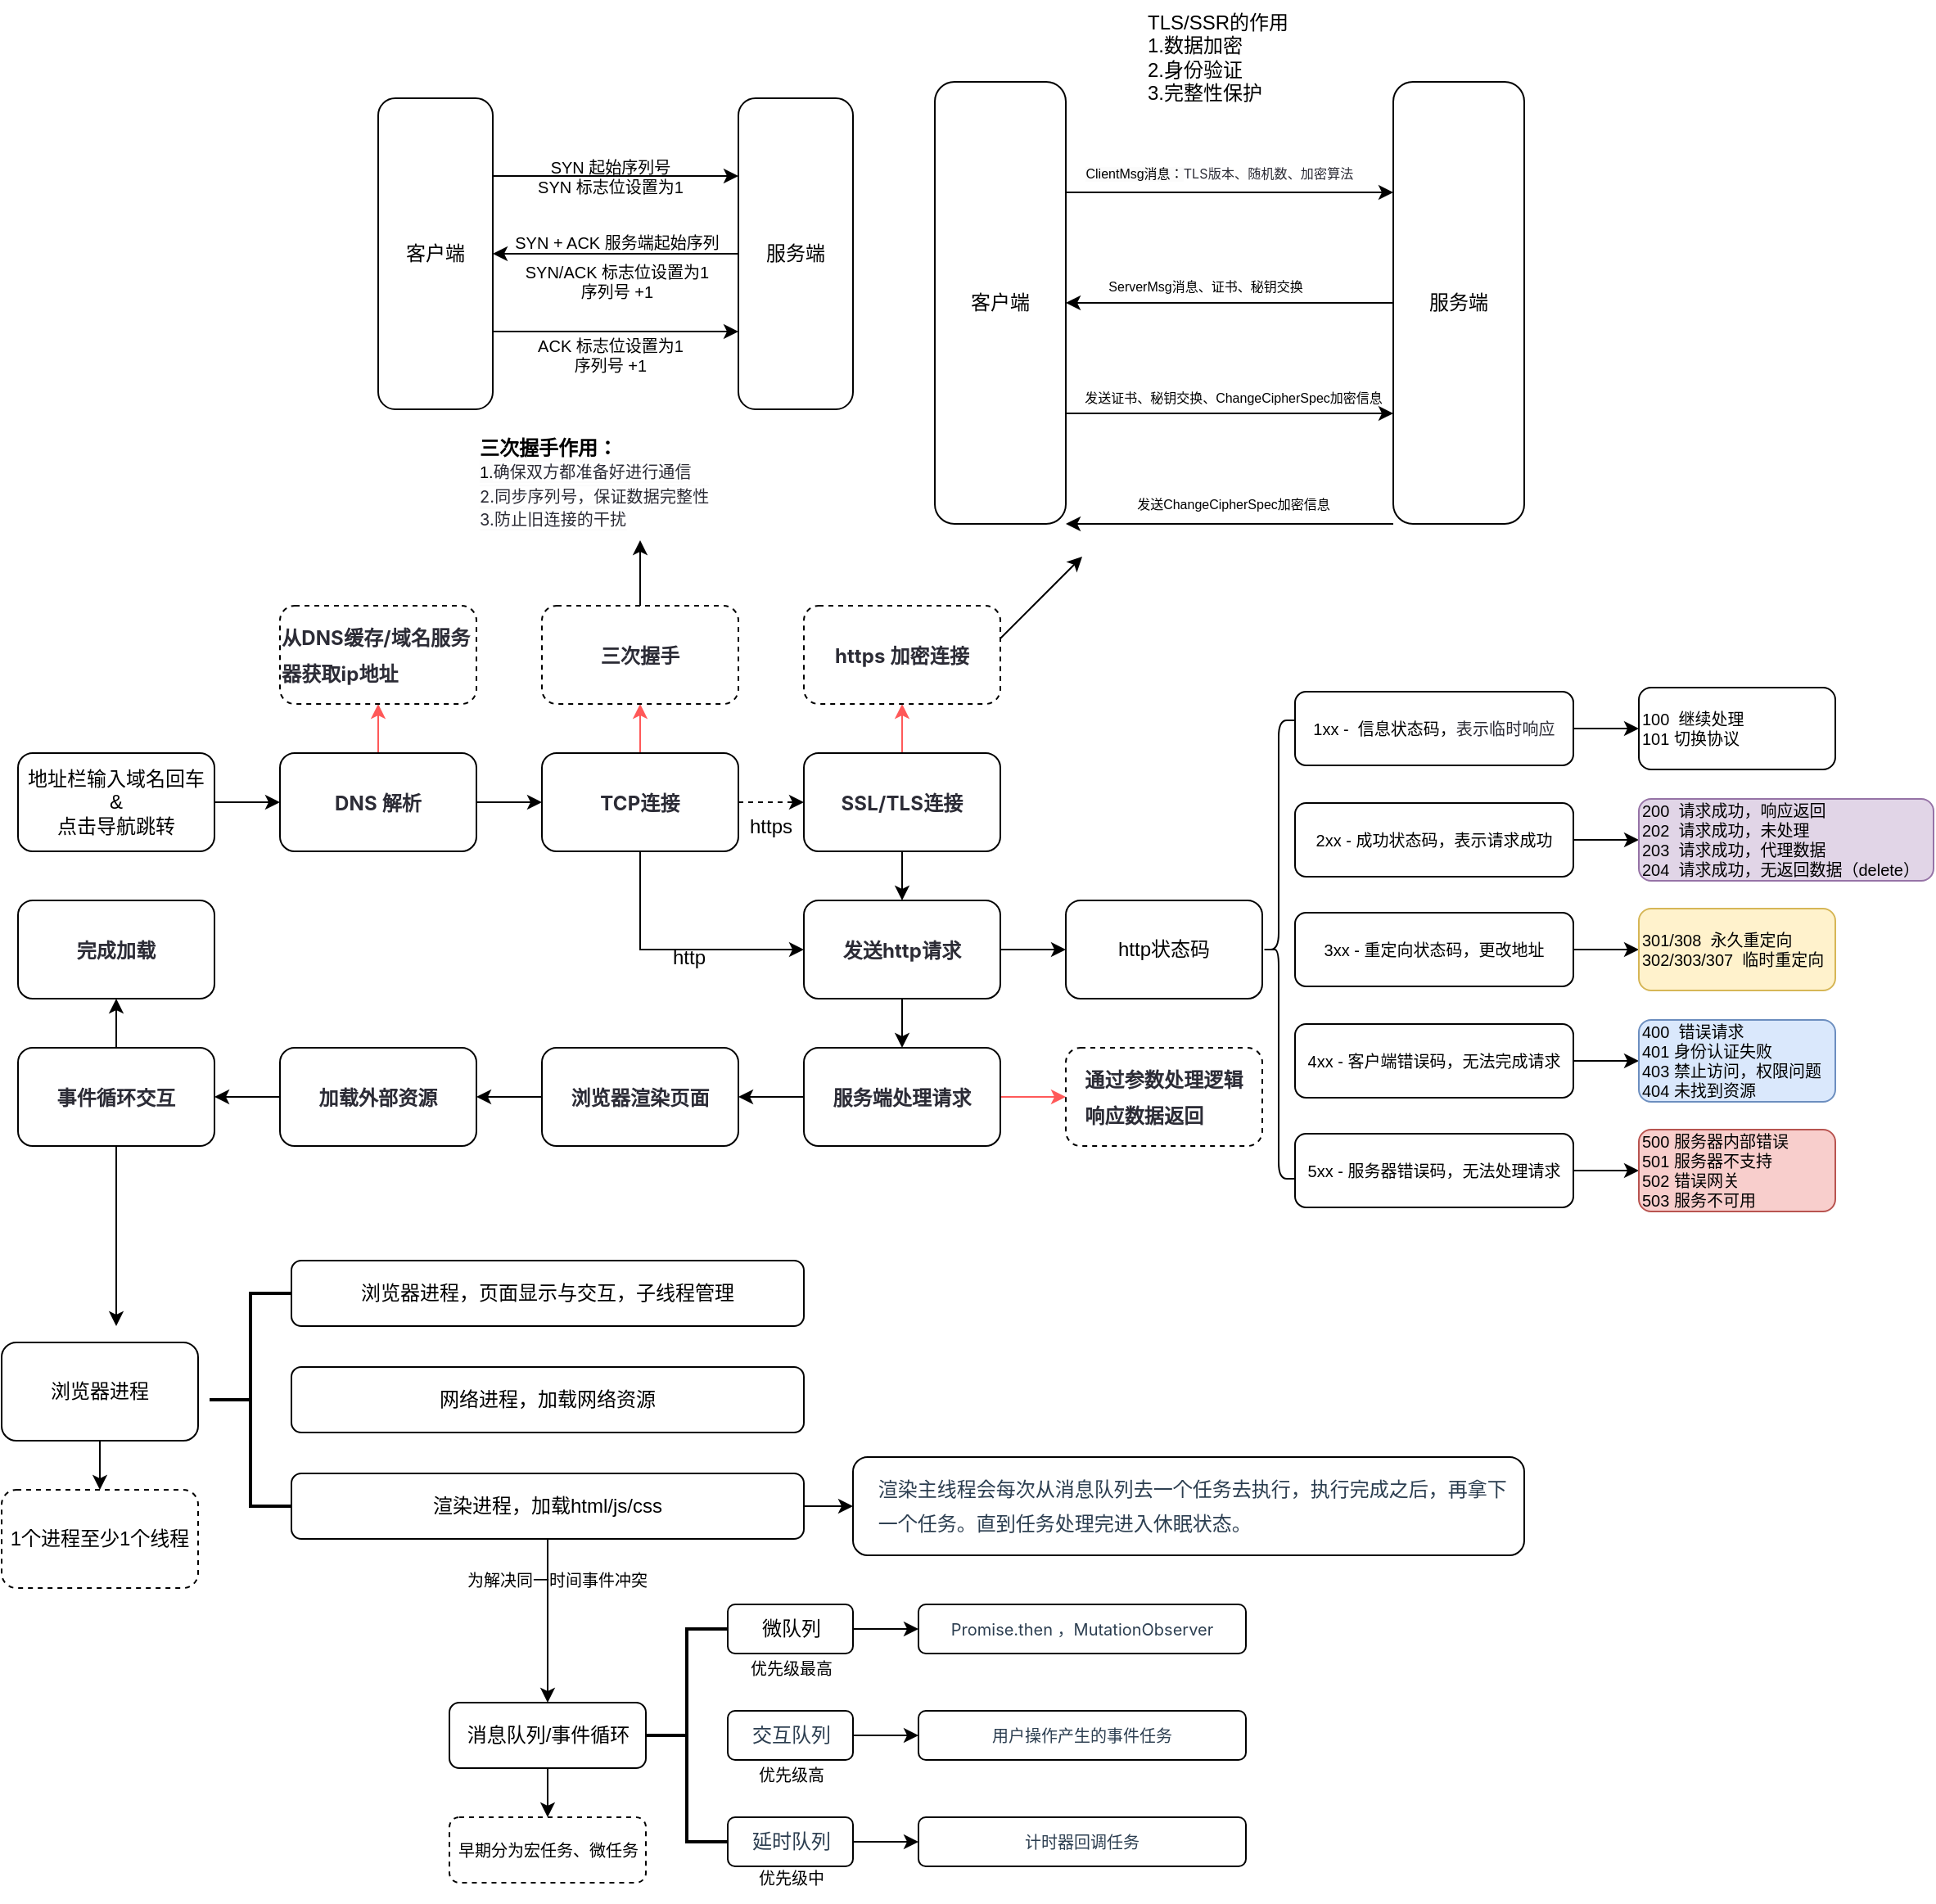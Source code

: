 <mxfile version="25.0.3">
  <diagram name="第 1 页" id="Q9QuUrHjSZv0sQ6V6B3A">
    <mxGraphModel dx="1687" dy="2087" grid="1" gridSize="10" guides="1" tooltips="1" connect="1" arrows="1" fold="1" page="1" pageScale="1" pageWidth="827" pageHeight="1169" math="0" shadow="0">
      <root>
        <mxCell id="0" />
        <mxCell id="1" parent="0" />
        <mxCell id="FOZXGGqBNjXn9Vt_34OC-48" value="" style="group" parent="1" vertex="1" connectable="0">
          <mxGeometry x="300" y="-210" width="290" height="270" as="geometry" />
        </mxCell>
        <mxCell id="FOZXGGqBNjXn9Vt_34OC-37" style="edgeStyle=orthogonalEdgeStyle;rounded=0;orthogonalLoop=1;jettySize=auto;html=1;exitX=1;exitY=0.25;exitDx=0;exitDy=0;entryX=0;entryY=0.25;entryDx=0;entryDy=0;" parent="FOZXGGqBNjXn9Vt_34OC-48" source="FOZXGGqBNjXn9Vt_34OC-34" target="FOZXGGqBNjXn9Vt_34OC-36" edge="1">
          <mxGeometry relative="1" as="geometry" />
        </mxCell>
        <mxCell id="FOZXGGqBNjXn9Vt_34OC-39" style="edgeStyle=orthogonalEdgeStyle;rounded=0;orthogonalLoop=1;jettySize=auto;html=1;exitX=1;exitY=0.75;exitDx=0;exitDy=0;entryX=0;entryY=0.75;entryDx=0;entryDy=0;" parent="FOZXGGqBNjXn9Vt_34OC-48" source="FOZXGGqBNjXn9Vt_34OC-34" target="FOZXGGqBNjXn9Vt_34OC-36" edge="1">
          <mxGeometry relative="1" as="geometry" />
        </mxCell>
        <mxCell id="FOZXGGqBNjXn9Vt_34OC-34" value="客户端" style="rounded=1;whiteSpace=wrap;html=1;" parent="FOZXGGqBNjXn9Vt_34OC-48" vertex="1">
          <mxGeometry width="70" height="190" as="geometry" />
        </mxCell>
        <mxCell id="FOZXGGqBNjXn9Vt_34OC-38" style="edgeStyle=orthogonalEdgeStyle;rounded=0;orthogonalLoop=1;jettySize=auto;html=1;exitX=0;exitY=0.5;exitDx=0;exitDy=0;entryX=1;entryY=0.5;entryDx=0;entryDy=0;" parent="FOZXGGqBNjXn9Vt_34OC-48" source="FOZXGGqBNjXn9Vt_34OC-36" target="FOZXGGqBNjXn9Vt_34OC-34" edge="1">
          <mxGeometry relative="1" as="geometry" />
        </mxCell>
        <mxCell id="FOZXGGqBNjXn9Vt_34OC-36" value="服务端" style="rounded=1;whiteSpace=wrap;html=1;" parent="FOZXGGqBNjXn9Vt_34OC-48" vertex="1">
          <mxGeometry x="220" width="70" height="190" as="geometry" />
        </mxCell>
        <mxCell id="FOZXGGqBNjXn9Vt_34OC-40" value="SYN 起始序列号" style="text;html=1;align=center;verticalAlign=middle;whiteSpace=wrap;rounded=0;fontSize=10;" parent="FOZXGGqBNjXn9Vt_34OC-48" vertex="1">
          <mxGeometry x="97" y="27" width="90" height="30" as="geometry" />
        </mxCell>
        <mxCell id="FOZXGGqBNjXn9Vt_34OC-41" value="&lt;font style=&quot;font-size: 10px;&quot;&gt;SYN + ACK 服务端起始序列&lt;/font&gt;" style="text;html=1;align=center;verticalAlign=middle;whiteSpace=wrap;rounded=0;" parent="FOZXGGqBNjXn9Vt_34OC-48" vertex="1">
          <mxGeometry x="81" y="73" width="130" height="30" as="geometry" />
        </mxCell>
        <mxCell id="FOZXGGqBNjXn9Vt_34OC-42" value="SYN 标志位设置为1" style="text;html=1;align=center;verticalAlign=middle;whiteSpace=wrap;rounded=0;fontSize=10;" parent="FOZXGGqBNjXn9Vt_34OC-48" vertex="1">
          <mxGeometry x="92" y="39" width="100" height="30" as="geometry" />
        </mxCell>
        <mxCell id="FOZXGGqBNjXn9Vt_34OC-44" value="SYN/ACK 标志位设置为1&lt;div&gt;序列号 +1&lt;/div&gt;" style="text;html=1;align=center;verticalAlign=middle;whiteSpace=wrap;rounded=0;fontSize=10;" parent="FOZXGGqBNjXn9Vt_34OC-48" vertex="1">
          <mxGeometry x="87" y="97" width="118" height="30" as="geometry" />
        </mxCell>
        <mxCell id="FOZXGGqBNjXn9Vt_34OC-45" value="ACK 标志位设置为1&lt;div&gt;序列号 +1&lt;/div&gt;" style="text;html=1;align=center;verticalAlign=middle;whiteSpace=wrap;rounded=0;fontSize=10;" parent="FOZXGGqBNjXn9Vt_34OC-48" vertex="1">
          <mxGeometry x="83" y="142" width="118" height="30" as="geometry" />
        </mxCell>
        <mxCell id="FOZXGGqBNjXn9Vt_34OC-47" value="&lt;div&gt;&lt;b&gt;三次握手作用：&lt;/b&gt;&lt;/div&gt;&lt;span style=&quot;forced-color-adjust: none; color: rgb(0, 0, 0); font-family: Helvetica; font-style: normal; font-variant-ligatures: normal; font-variant-caps: normal; letter-spacing: normal; orphans: 2; text-align: left; text-indent: 0px; text-transform: none; widows: 2; word-spacing: 0px; -webkit-text-stroke-width: 0px; white-space: normal; background-color: rgb(251, 251, 251); text-decoration-thickness: initial; text-decoration-style: initial; text-decoration-color: initial;&quot;&gt;&lt;font style=&quot;font-size: 10px;&quot;&gt;1.&lt;span data-spm-anchor-id=&quot;5176.281.0.i54.49e35d27ruuq2W&quot; style=&quot;forced-color-adjust: none; box-sizing: border-box; color: rgb(44, 44, 54); font-family: -apple-system, BlinkMacSystemFont, &amp;quot;Segoe UI&amp;quot;, &amp;quot;Noto Sans&amp;quot;, Helvetica, Arial, sans-serif, &amp;quot;Apple Color Emoji&amp;quot;, &amp;quot;Segoe UI Emoji&amp;quot;; letter-spacing: 0.08px; background-color: rgb(255, 255, 255);&quot;&gt;确保双方都准备好进行通信&lt;br style=&quot;forced-color-adjust: none;&quot;&gt;2.&lt;/span&gt;&lt;span data-spm-anchor-id=&quot;5176.281.0.i56.49e35d27ruuq2W&quot; style=&quot;forced-color-adjust: none; box-sizing: border-box; color: rgb(44, 44, 54); font-family: -apple-system, BlinkMacSystemFont, &amp;quot;Segoe UI&amp;quot;, &amp;quot;Noto Sans&amp;quot;, Helvetica, Arial, sans-serif, &amp;quot;Apple Color Emoji&amp;quot;, &amp;quot;Segoe UI Emoji&amp;quot;; letter-spacing: 0.08px; background-color: rgb(255, 255, 255);&quot;&gt;同步序列号，保证数据完整性&lt;br style=&quot;forced-color-adjust: none;&quot;&gt;3.&lt;/span&gt;&lt;span data-spm-anchor-id=&quot;5176.281.0.i58.49e35d27ruuq2W&quot; style=&quot;forced-color-adjust: none; box-sizing: border-box; color: rgb(44, 44, 54); font-family: -apple-system, BlinkMacSystemFont, &amp;quot;Segoe UI&amp;quot;, &amp;quot;Noto Sans&amp;quot;, Helvetica, Arial, sans-serif, &amp;quot;Apple Color Emoji&amp;quot;, &amp;quot;Segoe UI Emoji&amp;quot;; letter-spacing: 0.08px; background-color: rgb(255, 255, 255);&quot;&gt;防止旧连接的干扰&lt;/span&gt;&lt;/font&gt;&lt;/span&gt;" style="text;whiteSpace=wrap;html=1;" parent="FOZXGGqBNjXn9Vt_34OC-48" vertex="1">
          <mxGeometry x="60" y="200" width="200" height="70" as="geometry" />
        </mxCell>
        <mxCell id="FOZXGGqBNjXn9Vt_34OC-49" value="" style="group;dashed=1;" parent="1" vertex="1" connectable="0">
          <mxGeometry x="80" y="100" width="760" height="330" as="geometry" />
        </mxCell>
        <mxCell id="FOZXGGqBNjXn9Vt_34OC-4" value="" style="edgeStyle=orthogonalEdgeStyle;rounded=0;orthogonalLoop=1;jettySize=auto;html=1;" parent="FOZXGGqBNjXn9Vt_34OC-49" source="FOZXGGqBNjXn9Vt_34OC-2" target="FOZXGGqBNjXn9Vt_34OC-3" edge="1">
          <mxGeometry relative="1" as="geometry" />
        </mxCell>
        <mxCell id="FOZXGGqBNjXn9Vt_34OC-2" value="地址栏输入域名回车&lt;div&gt;&amp;amp;&lt;br&gt;点击导航跳转&lt;/div&gt;" style="rounded=1;whiteSpace=wrap;html=1;" parent="FOZXGGqBNjXn9Vt_34OC-49" vertex="1">
          <mxGeometry y="90" width="120" height="60" as="geometry" />
        </mxCell>
        <mxCell id="FOZXGGqBNjXn9Vt_34OC-6" value="" style="edgeStyle=orthogonalEdgeStyle;rounded=0;orthogonalLoop=1;jettySize=auto;html=1;strokeColor=#FF5959;" parent="FOZXGGqBNjXn9Vt_34OC-49" source="FOZXGGqBNjXn9Vt_34OC-3" target="FOZXGGqBNjXn9Vt_34OC-5" edge="1">
          <mxGeometry relative="1" as="geometry" />
        </mxCell>
        <mxCell id="FOZXGGqBNjXn9Vt_34OC-8" value="" style="edgeStyle=orthogonalEdgeStyle;rounded=0;orthogonalLoop=1;jettySize=auto;html=1;" parent="FOZXGGqBNjXn9Vt_34OC-49" source="FOZXGGqBNjXn9Vt_34OC-3" target="FOZXGGqBNjXn9Vt_34OC-7" edge="1">
          <mxGeometry relative="1" as="geometry" />
        </mxCell>
        <mxCell id="FOZXGGqBNjXn9Vt_34OC-3" value="&lt;h3 style=&quot;box-sizing: border-box; line-height: 1.778; margin: 0.571em 0px; font-size: 1em; color: rgb(44, 44, 54); font-family: -apple-system, BlinkMacSystemFont, &amp;quot;Segoe UI&amp;quot;, &amp;quot;Noto Sans&amp;quot;, Helvetica, Arial, sans-serif, &amp;quot;Apple Color Emoji&amp;quot;, &amp;quot;Segoe UI Emoji&amp;quot;; letter-spacing: 0.08px; text-align: start; background-color: rgb(255, 255, 255);&quot; data-spm-anchor-id=&quot;5176.281.0.i37.49e35d27ruuq2W&quot;&gt;DNS 解析&lt;/h3&gt;" style="rounded=1;whiteSpace=wrap;html=1;" parent="FOZXGGqBNjXn9Vt_34OC-49" vertex="1">
          <mxGeometry x="160" y="90" width="120" height="60" as="geometry" />
        </mxCell>
        <mxCell id="FOZXGGqBNjXn9Vt_34OC-5" value="&lt;h3 style=&quot;box-sizing: border-box; line-height: 1.778; margin: 0.571em 0px; font-size: 1em; color: rgb(44, 44, 54); font-family: -apple-system, BlinkMacSystemFont, &amp;quot;Segoe UI&amp;quot;, &amp;quot;Noto Sans&amp;quot;, Helvetica, Arial, sans-serif, &amp;quot;Apple Color Emoji&amp;quot;, &amp;quot;Segoe UI Emoji&amp;quot;; letter-spacing: 0.08px; text-align: start; background-color: rgb(255, 255, 255);&quot; data-spm-anchor-id=&quot;5176.281.0.i37.49e35d27ruuq2W&quot;&gt;从DNS缓存/域名服务器获取ip地址&lt;/h3&gt;" style="rounded=1;whiteSpace=wrap;html=1;dashed=1;" parent="FOZXGGqBNjXn9Vt_34OC-49" vertex="1">
          <mxGeometry x="160" width="120" height="60" as="geometry" />
        </mxCell>
        <mxCell id="FOZXGGqBNjXn9Vt_34OC-10" value="" style="edgeStyle=orthogonalEdgeStyle;rounded=0;orthogonalLoop=1;jettySize=auto;html=1;strokeColor=#FF5959;" parent="FOZXGGqBNjXn9Vt_34OC-49" source="FOZXGGqBNjXn9Vt_34OC-7" target="FOZXGGqBNjXn9Vt_34OC-9" edge="1">
          <mxGeometry relative="1" as="geometry" />
        </mxCell>
        <mxCell id="FOZXGGqBNjXn9Vt_34OC-13" value="" style="edgeStyle=orthogonalEdgeStyle;rounded=0;orthogonalLoop=1;jettySize=auto;html=1;dashed=1;" parent="FOZXGGqBNjXn9Vt_34OC-49" source="FOZXGGqBNjXn9Vt_34OC-7" target="FOZXGGqBNjXn9Vt_34OC-11" edge="1">
          <mxGeometry relative="1" as="geometry" />
        </mxCell>
        <mxCell id="FOZXGGqBNjXn9Vt_34OC-19" style="edgeStyle=orthogonalEdgeStyle;rounded=0;orthogonalLoop=1;jettySize=auto;html=1;entryX=0;entryY=0.5;entryDx=0;entryDy=0;" parent="FOZXGGqBNjXn9Vt_34OC-49" source="FOZXGGqBNjXn9Vt_34OC-7" target="FOZXGGqBNjXn9Vt_34OC-17" edge="1">
          <mxGeometry relative="1" as="geometry">
            <Array as="points">
              <mxPoint x="380" y="210" />
            </Array>
          </mxGeometry>
        </mxCell>
        <mxCell id="FOZXGGqBNjXn9Vt_34OC-7" value="&lt;h3 style=&quot;box-sizing: border-box; line-height: 1.778; margin: 0.571em 0px; font-size: 1em; color: rgb(44, 44, 54); font-family: -apple-system, BlinkMacSystemFont, &amp;quot;Segoe UI&amp;quot;, &amp;quot;Noto Sans&amp;quot;, Helvetica, Arial, sans-serif, &amp;quot;Apple Color Emoji&amp;quot;, &amp;quot;Segoe UI Emoji&amp;quot;; letter-spacing: 0.08px; text-align: start; background-color: rgb(255, 255, 255);&quot; data-spm-anchor-id=&quot;5176.281.0.i37.49e35d27ruuq2W&quot;&gt;TCP连接&lt;/h3&gt;" style="rounded=1;whiteSpace=wrap;html=1;" parent="FOZXGGqBNjXn9Vt_34OC-49" vertex="1">
          <mxGeometry x="320" y="90" width="120" height="60" as="geometry" />
        </mxCell>
        <mxCell id="FOZXGGqBNjXn9Vt_34OC-9" value="&lt;h3 style=&quot;box-sizing: border-box; line-height: 1.778; margin: 0.571em 0px; font-size: 1em; color: rgb(44, 44, 54); font-family: -apple-system, BlinkMacSystemFont, &amp;quot;Segoe UI&amp;quot;, &amp;quot;Noto Sans&amp;quot;, Helvetica, Arial, sans-serif, &amp;quot;Apple Color Emoji&amp;quot;, &amp;quot;Segoe UI Emoji&amp;quot;; letter-spacing: 0.08px; text-align: start; background-color: rgb(255, 255, 255);&quot; data-spm-anchor-id=&quot;5176.281.0.i37.49e35d27ruuq2W&quot;&gt;三次握手&lt;/h3&gt;" style="rounded=1;whiteSpace=wrap;html=1;dashed=1;" parent="FOZXGGqBNjXn9Vt_34OC-49" vertex="1">
          <mxGeometry x="320" width="120" height="60" as="geometry" />
        </mxCell>
        <mxCell id="FOZXGGqBNjXn9Vt_34OC-15" value="" style="edgeStyle=orthogonalEdgeStyle;rounded=0;orthogonalLoop=1;jettySize=auto;html=1;strokeColor=#FF5959;" parent="FOZXGGqBNjXn9Vt_34OC-49" source="FOZXGGqBNjXn9Vt_34OC-11" target="FOZXGGqBNjXn9Vt_34OC-14" edge="1">
          <mxGeometry relative="1" as="geometry" />
        </mxCell>
        <mxCell id="FOZXGGqBNjXn9Vt_34OC-18" value="" style="edgeStyle=orthogonalEdgeStyle;rounded=0;orthogonalLoop=1;jettySize=auto;html=1;" parent="FOZXGGqBNjXn9Vt_34OC-49" source="FOZXGGqBNjXn9Vt_34OC-11" target="FOZXGGqBNjXn9Vt_34OC-17" edge="1">
          <mxGeometry relative="1" as="geometry" />
        </mxCell>
        <mxCell id="FOZXGGqBNjXn9Vt_34OC-11" value="&lt;h3 style=&quot;box-sizing: border-box; line-height: 1.778; margin: 0.571em 0px; font-size: 1em; color: rgb(44, 44, 54); font-family: -apple-system, BlinkMacSystemFont, &amp;quot;Segoe UI&amp;quot;, &amp;quot;Noto Sans&amp;quot;, Helvetica, Arial, sans-serif, &amp;quot;Apple Color Emoji&amp;quot;, &amp;quot;Segoe UI Emoji&amp;quot;; letter-spacing: 0.08px; text-align: start; background-color: rgb(255, 255, 255);&quot; data-spm-anchor-id=&quot;5176.281.0.i37.49e35d27ruuq2W&quot;&gt;SSL/TLS连接&lt;/h3&gt;" style="rounded=1;whiteSpace=wrap;html=1;" parent="FOZXGGqBNjXn9Vt_34OC-49" vertex="1">
          <mxGeometry x="480" y="90" width="120" height="60" as="geometry" />
        </mxCell>
        <mxCell id="FOZXGGqBNjXn9Vt_34OC-14" value="&lt;h3 style=&quot;box-sizing: border-box; line-height: 1.778; margin: 0.571em 0px; font-size: 1em; color: rgb(44, 44, 54); font-family: -apple-system, BlinkMacSystemFont, &amp;quot;Segoe UI&amp;quot;, &amp;quot;Noto Sans&amp;quot;, Helvetica, Arial, sans-serif, &amp;quot;Apple Color Emoji&amp;quot;, &amp;quot;Segoe UI Emoji&amp;quot;; letter-spacing: 0.08px; text-align: start; background-color: rgb(255, 255, 255);&quot; data-spm-anchor-id=&quot;5176.281.0.i37.49e35d27ruuq2W&quot;&gt;https 加密连接&lt;/h3&gt;" style="rounded=1;whiteSpace=wrap;html=1;dashed=1;" parent="FOZXGGqBNjXn9Vt_34OC-49" vertex="1">
          <mxGeometry x="480" width="120" height="60" as="geometry" />
        </mxCell>
        <mxCell id="FOZXGGqBNjXn9Vt_34OC-16" value="https" style="text;html=1;align=center;verticalAlign=middle;whiteSpace=wrap;rounded=0;" parent="FOZXGGqBNjXn9Vt_34OC-49" vertex="1">
          <mxGeometry x="430" y="120" width="60" height="30" as="geometry" />
        </mxCell>
        <mxCell id="FOZXGGqBNjXn9Vt_34OC-22" value="" style="edgeStyle=orthogonalEdgeStyle;rounded=0;orthogonalLoop=1;jettySize=auto;html=1;" parent="FOZXGGqBNjXn9Vt_34OC-49" source="FOZXGGqBNjXn9Vt_34OC-17" target="FOZXGGqBNjXn9Vt_34OC-21" edge="1">
          <mxGeometry relative="1" as="geometry" />
        </mxCell>
        <mxCell id="FOZXGGqBNjXn9Vt_34OC-17" value="&lt;h3 style=&quot;box-sizing: border-box; line-height: 1.778; margin: 0.571em 0px; font-size: 1em; color: rgb(44, 44, 54); font-family: -apple-system, BlinkMacSystemFont, &amp;quot;Segoe UI&amp;quot;, &amp;quot;Noto Sans&amp;quot;, Helvetica, Arial, sans-serif, &amp;quot;Apple Color Emoji&amp;quot;, &amp;quot;Segoe UI Emoji&amp;quot;; letter-spacing: 0.08px; text-align: start; background-color: rgb(255, 255, 255);&quot; data-spm-anchor-id=&quot;5176.281.0.i37.49e35d27ruuq2W&quot;&gt;发送http请求&lt;/h3&gt;" style="rounded=1;whiteSpace=wrap;html=1;" parent="FOZXGGqBNjXn9Vt_34OC-49" vertex="1">
          <mxGeometry x="480" y="180" width="120" height="60" as="geometry" />
        </mxCell>
        <mxCell id="FOZXGGqBNjXn9Vt_34OC-20" value="http" style="text;html=1;align=center;verticalAlign=middle;whiteSpace=wrap;rounded=0;" parent="FOZXGGqBNjXn9Vt_34OC-49" vertex="1">
          <mxGeometry x="380" y="200" width="60" height="30" as="geometry" />
        </mxCell>
        <mxCell id="FOZXGGqBNjXn9Vt_34OC-24" value="" style="edgeStyle=orthogonalEdgeStyle;rounded=0;orthogonalLoop=1;jettySize=auto;html=1;strokeColor=#FF5959;" parent="FOZXGGqBNjXn9Vt_34OC-49" source="FOZXGGqBNjXn9Vt_34OC-21" target="FOZXGGqBNjXn9Vt_34OC-23" edge="1">
          <mxGeometry relative="1" as="geometry" />
        </mxCell>
        <mxCell id="FOZXGGqBNjXn9Vt_34OC-26" value="" style="edgeStyle=orthogonalEdgeStyle;rounded=0;orthogonalLoop=1;jettySize=auto;html=1;" parent="FOZXGGqBNjXn9Vt_34OC-49" source="FOZXGGqBNjXn9Vt_34OC-21" target="FOZXGGqBNjXn9Vt_34OC-25" edge="1">
          <mxGeometry relative="1" as="geometry" />
        </mxCell>
        <mxCell id="FOZXGGqBNjXn9Vt_34OC-21" value="&lt;h3 style=&quot;box-sizing: border-box; line-height: 1.778; margin: 0.571em 0px; font-size: 1em; color: rgb(44, 44, 54); font-family: -apple-system, BlinkMacSystemFont, &amp;quot;Segoe UI&amp;quot;, &amp;quot;Noto Sans&amp;quot;, Helvetica, Arial, sans-serif, &amp;quot;Apple Color Emoji&amp;quot;, &amp;quot;Segoe UI Emoji&amp;quot;; letter-spacing: 0.08px; text-align: start; background-color: rgb(255, 255, 255);&quot; data-spm-anchor-id=&quot;5176.281.0.i37.49e35d27ruuq2W&quot;&gt;服务端处理请求&lt;/h3&gt;" style="rounded=1;whiteSpace=wrap;html=1;" parent="FOZXGGqBNjXn9Vt_34OC-49" vertex="1">
          <mxGeometry x="480" y="270" width="120" height="60" as="geometry" />
        </mxCell>
        <mxCell id="FOZXGGqBNjXn9Vt_34OC-23" value="&lt;h3 style=&quot;box-sizing: border-box; line-height: 1.778; margin: 0.571em 0px; font-size: 1em; color: rgb(44, 44, 54); font-family: -apple-system, BlinkMacSystemFont, &amp;quot;Segoe UI&amp;quot;, &amp;quot;Noto Sans&amp;quot;, Helvetica, Arial, sans-serif, &amp;quot;Apple Color Emoji&amp;quot;, &amp;quot;Segoe UI Emoji&amp;quot;; letter-spacing: 0.08px; text-align: start; background-color: rgb(255, 255, 255);&quot; data-spm-anchor-id=&quot;5176.281.0.i37.49e35d27ruuq2W&quot;&gt;通过参数处理逻辑&lt;br&gt;响应数据返回&lt;/h3&gt;" style="rounded=1;whiteSpace=wrap;html=1;dashed=1;" parent="FOZXGGqBNjXn9Vt_34OC-49" vertex="1">
          <mxGeometry x="640" y="270" width="120" height="60" as="geometry" />
        </mxCell>
        <mxCell id="FOZXGGqBNjXn9Vt_34OC-28" value="" style="edgeStyle=orthogonalEdgeStyle;rounded=0;orthogonalLoop=1;jettySize=auto;html=1;" parent="FOZXGGqBNjXn9Vt_34OC-49" source="FOZXGGqBNjXn9Vt_34OC-25" target="FOZXGGqBNjXn9Vt_34OC-27" edge="1">
          <mxGeometry relative="1" as="geometry" />
        </mxCell>
        <mxCell id="FOZXGGqBNjXn9Vt_34OC-25" value="&lt;h3 style=&quot;box-sizing: border-box; line-height: 1.778; margin: 0.571em 0px; font-size: 1em; color: rgb(44, 44, 54); font-family: -apple-system, BlinkMacSystemFont, &amp;quot;Segoe UI&amp;quot;, &amp;quot;Noto Sans&amp;quot;, Helvetica, Arial, sans-serif, &amp;quot;Apple Color Emoji&amp;quot;, &amp;quot;Segoe UI Emoji&amp;quot;; letter-spacing: 0.08px; text-align: start; background-color: rgb(255, 255, 255);&quot; data-spm-anchor-id=&quot;5176.281.0.i37.49e35d27ruuq2W&quot;&gt;浏览器渲染页面&lt;/h3&gt;" style="rounded=1;whiteSpace=wrap;html=1;" parent="FOZXGGqBNjXn9Vt_34OC-49" vertex="1">
          <mxGeometry x="320" y="270" width="120" height="60" as="geometry" />
        </mxCell>
        <mxCell id="FOZXGGqBNjXn9Vt_34OC-30" value="" style="edgeStyle=orthogonalEdgeStyle;rounded=0;orthogonalLoop=1;jettySize=auto;html=1;" parent="FOZXGGqBNjXn9Vt_34OC-49" source="FOZXGGqBNjXn9Vt_34OC-27" target="FOZXGGqBNjXn9Vt_34OC-29" edge="1">
          <mxGeometry relative="1" as="geometry" />
        </mxCell>
        <mxCell id="FOZXGGqBNjXn9Vt_34OC-27" value="&lt;h3 style=&quot;box-sizing: border-box; line-height: 1.778; margin: 0.571em 0px; font-size: 1em; color: rgb(44, 44, 54); font-family: -apple-system, BlinkMacSystemFont, &amp;quot;Segoe UI&amp;quot;, &amp;quot;Noto Sans&amp;quot;, Helvetica, Arial, sans-serif, &amp;quot;Apple Color Emoji&amp;quot;, &amp;quot;Segoe UI Emoji&amp;quot;; letter-spacing: 0.08px; text-align: start; background-color: rgb(255, 255, 255);&quot; data-spm-anchor-id=&quot;5176.281.0.i37.49e35d27ruuq2W&quot;&gt;加载外部资源&lt;/h3&gt;" style="rounded=1;whiteSpace=wrap;html=1;" parent="FOZXGGqBNjXn9Vt_34OC-49" vertex="1">
          <mxGeometry x="160" y="270" width="120" height="60" as="geometry" />
        </mxCell>
        <mxCell id="FOZXGGqBNjXn9Vt_34OC-32" value="" style="edgeStyle=orthogonalEdgeStyle;rounded=0;orthogonalLoop=1;jettySize=auto;html=1;" parent="FOZXGGqBNjXn9Vt_34OC-49" source="FOZXGGqBNjXn9Vt_34OC-29" target="FOZXGGqBNjXn9Vt_34OC-31" edge="1">
          <mxGeometry relative="1" as="geometry" />
        </mxCell>
        <mxCell id="FOZXGGqBNjXn9Vt_34OC-100" style="edgeStyle=orthogonalEdgeStyle;rounded=0;orthogonalLoop=1;jettySize=auto;html=1;" parent="FOZXGGqBNjXn9Vt_34OC-49" source="FOZXGGqBNjXn9Vt_34OC-29" edge="1">
          <mxGeometry relative="1" as="geometry">
            <mxPoint x="60" y="440" as="targetPoint" />
          </mxGeometry>
        </mxCell>
        <mxCell id="FOZXGGqBNjXn9Vt_34OC-29" value="&lt;h3 style=&quot;box-sizing: border-box; line-height: 1.778; margin: 0.571em 0px; font-size: 1em; color: rgb(44, 44, 54); font-family: -apple-system, BlinkMacSystemFont, &amp;quot;Segoe UI&amp;quot;, &amp;quot;Noto Sans&amp;quot;, Helvetica, Arial, sans-serif, &amp;quot;Apple Color Emoji&amp;quot;, &amp;quot;Segoe UI Emoji&amp;quot;; letter-spacing: 0.08px; text-align: start; background-color: rgb(255, 255, 255);&quot; data-spm-anchor-id=&quot;5176.281.0.i37.49e35d27ruuq2W&quot;&gt;事件循环交互&lt;/h3&gt;" style="rounded=1;whiteSpace=wrap;html=1;" parent="FOZXGGqBNjXn9Vt_34OC-49" vertex="1">
          <mxGeometry y="270" width="120" height="60" as="geometry" />
        </mxCell>
        <mxCell id="FOZXGGqBNjXn9Vt_34OC-31" value="&lt;h3 style=&quot;box-sizing: border-box; line-height: 1.778; margin: 0.571em 0px; font-size: 1em; color: rgb(44, 44, 54); font-family: -apple-system, BlinkMacSystemFont, &amp;quot;Segoe UI&amp;quot;, &amp;quot;Noto Sans&amp;quot;, Helvetica, Arial, sans-serif, &amp;quot;Apple Color Emoji&amp;quot;, &amp;quot;Segoe UI Emoji&amp;quot;; letter-spacing: 0.08px; text-align: start; background-color: rgb(255, 255, 255);&quot; data-spm-anchor-id=&quot;5176.281.0.i37.49e35d27ruuq2W&quot;&gt;完成加载&lt;/h3&gt;" style="rounded=1;whiteSpace=wrap;html=1;" parent="FOZXGGqBNjXn9Vt_34OC-49" vertex="1">
          <mxGeometry y="180" width="120" height="60" as="geometry" />
        </mxCell>
        <mxCell id="FOZXGGqBNjXn9Vt_34OC-51" style="edgeStyle=orthogonalEdgeStyle;rounded=0;orthogonalLoop=1;jettySize=auto;html=1;entryX=0.5;entryY=1;entryDx=0;entryDy=0;" parent="1" source="FOZXGGqBNjXn9Vt_34OC-9" target="FOZXGGqBNjXn9Vt_34OC-47" edge="1">
          <mxGeometry relative="1" as="geometry" />
        </mxCell>
        <mxCell id="FOZXGGqBNjXn9Vt_34OC-66" value="" style="group" parent="1" vertex="1" connectable="0">
          <mxGeometry x="640" y="-270" width="360" height="323" as="geometry" />
        </mxCell>
        <mxCell id="FOZXGGqBNjXn9Vt_34OC-55" style="edgeStyle=orthogonalEdgeStyle;rounded=0;orthogonalLoop=1;jettySize=auto;html=1;exitX=1;exitY=0.25;exitDx=0;exitDy=0;entryX=0;entryY=0.25;entryDx=0;entryDy=0;" parent="FOZXGGqBNjXn9Vt_34OC-66" source="FOZXGGqBNjXn9Vt_34OC-53" target="FOZXGGqBNjXn9Vt_34OC-54" edge="1">
          <mxGeometry relative="1" as="geometry" />
        </mxCell>
        <mxCell id="FOZXGGqBNjXn9Vt_34OC-61" style="edgeStyle=orthogonalEdgeStyle;rounded=0;orthogonalLoop=1;jettySize=auto;html=1;exitX=1;exitY=0.75;exitDx=0;exitDy=0;entryX=0;entryY=0.75;entryDx=0;entryDy=0;" parent="FOZXGGqBNjXn9Vt_34OC-66" source="FOZXGGqBNjXn9Vt_34OC-53" target="FOZXGGqBNjXn9Vt_34OC-54" edge="1">
          <mxGeometry relative="1" as="geometry" />
        </mxCell>
        <mxCell id="FOZXGGqBNjXn9Vt_34OC-53" value="客户端" style="rounded=1;whiteSpace=wrap;html=1;" parent="FOZXGGqBNjXn9Vt_34OC-66" vertex="1">
          <mxGeometry y="50" width="80" height="270" as="geometry" />
        </mxCell>
        <mxCell id="FOZXGGqBNjXn9Vt_34OC-59" style="edgeStyle=orthogonalEdgeStyle;rounded=0;orthogonalLoop=1;jettySize=auto;html=1;" parent="FOZXGGqBNjXn9Vt_34OC-66" source="FOZXGGqBNjXn9Vt_34OC-54" target="FOZXGGqBNjXn9Vt_34OC-53" edge="1">
          <mxGeometry relative="1" as="geometry" />
        </mxCell>
        <mxCell id="FOZXGGqBNjXn9Vt_34OC-63" style="edgeStyle=orthogonalEdgeStyle;rounded=0;orthogonalLoop=1;jettySize=auto;html=1;exitX=0;exitY=1;exitDx=0;exitDy=0;entryX=1;entryY=1;entryDx=0;entryDy=0;" parent="FOZXGGqBNjXn9Vt_34OC-66" source="FOZXGGqBNjXn9Vt_34OC-54" target="FOZXGGqBNjXn9Vt_34OC-53" edge="1">
          <mxGeometry relative="1" as="geometry">
            <Array as="points">
              <mxPoint x="180" y="320" />
              <mxPoint x="180" y="320" />
            </Array>
          </mxGeometry>
        </mxCell>
        <mxCell id="FOZXGGqBNjXn9Vt_34OC-54" value="服务端" style="rounded=1;whiteSpace=wrap;html=1;" parent="FOZXGGqBNjXn9Vt_34OC-66" vertex="1">
          <mxGeometry x="280" y="50" width="80" height="270" as="geometry" />
        </mxCell>
        <mxCell id="FOZXGGqBNjXn9Vt_34OC-58" value="&lt;br&gt;&lt;span style=&quot;color: rgb(0, 0, 0); font-family: Helvetica; font-size: 8px; font-style: normal; font-variant-ligatures: normal; font-variant-caps: normal; font-weight: 400; letter-spacing: normal; orphans: 2; text-align: center; text-indent: 0px; text-transform: none; widows: 2; word-spacing: 0px; -webkit-text-stroke-width: 0px; white-space: nowrap; background-color: rgb(251, 251, 251); text-decoration-thickness: initial; text-decoration-style: initial; text-decoration-color: initial; display: inline !important; float: none;&quot;&gt;ClientMsg消息：&lt;/span&gt;&lt;span style=&quot;forced-color-adjust: none; font-size: 8px; font-style: normal; font-variant-ligatures: normal; font-variant-caps: normal; font-weight: 400; orphans: 2; text-indent: 0px; text-transform: none; widows: 2; word-spacing: 0px; -webkit-text-stroke-width: 0px; white-space: normal; text-decoration-thickness: initial; text-decoration-style: initial; text-decoration-color: initial; color: rgb(44, 44, 54); font-family: -apple-system, BlinkMacSystemFont, &amp;quot;Segoe UI&amp;quot;, &amp;quot;Noto Sans&amp;quot;, Helvetica, Arial, sans-serif, &amp;quot;Apple Color Emoji&amp;quot;, &amp;quot;Segoe UI Emoji&amp;quot;; letter-spacing: 0.08px; text-align: left; background-color: rgb(255, 255, 255);&quot;&gt;TLS版本、随机数、加密算法&lt;/span&gt;&lt;div&gt;&lt;br/&gt;&lt;/div&gt;" style="text;html=1;align=center;verticalAlign=middle;whiteSpace=wrap;rounded=0;" parent="FOZXGGqBNjXn9Vt_34OC-66" vertex="1">
          <mxGeometry x="30" y="90" width="288" height="30" as="geometry" />
        </mxCell>
        <mxCell id="FOZXGGqBNjXn9Vt_34OC-60" value="ServerMsg消息、证书、秘钥交换" style="text;html=1;align=center;verticalAlign=middle;whiteSpace=wrap;rounded=0;fontSize=8;" parent="FOZXGGqBNjXn9Vt_34OC-66" vertex="1">
          <mxGeometry x="13" y="160" width="305" height="30" as="geometry" />
        </mxCell>
        <mxCell id="FOZXGGqBNjXn9Vt_34OC-62" value="发送证书、秘钥交换、ChangeCipherSpec加密信息" style="text;html=1;align=center;verticalAlign=middle;whiteSpace=wrap;rounded=0;fontSize=8;" parent="FOZXGGqBNjXn9Vt_34OC-66" vertex="1">
          <mxGeometry x="30" y="228" width="305" height="30" as="geometry" />
        </mxCell>
        <mxCell id="FOZXGGqBNjXn9Vt_34OC-64" value="发送ChangeCipherSpec加密信息" style="text;html=1;align=center;verticalAlign=middle;whiteSpace=wrap;rounded=0;fontSize=8;" parent="FOZXGGqBNjXn9Vt_34OC-66" vertex="1">
          <mxGeometry x="30" y="293" width="305" height="30" as="geometry" />
        </mxCell>
        <mxCell id="FOZXGGqBNjXn9Vt_34OC-65" value="TLS/SSR的作用&lt;div&gt;1.数据加密&lt;br&gt;2.身份验证&lt;br&gt;3.完整性保护&lt;/div&gt;" style="text;html=1;align=left;verticalAlign=middle;resizable=0;points=[];autosize=1;strokeColor=none;fillColor=none;" parent="FOZXGGqBNjXn9Vt_34OC-66" vertex="1">
          <mxGeometry x="127.5" width="110" height="70" as="geometry" />
        </mxCell>
        <mxCell id="FOZXGGqBNjXn9Vt_34OC-99" value="" style="group" parent="1" vertex="1" connectable="0">
          <mxGeometry x="70" y="500" width="930" height="392" as="geometry" />
        </mxCell>
        <mxCell id="FOZXGGqBNjXn9Vt_34OC-76" value="" style="edgeStyle=orthogonalEdgeStyle;rounded=0;orthogonalLoop=1;jettySize=auto;html=1;" parent="FOZXGGqBNjXn9Vt_34OC-99" source="FOZXGGqBNjXn9Vt_34OC-68" target="FOZXGGqBNjXn9Vt_34OC-75" edge="1">
          <mxGeometry relative="1" as="geometry" />
        </mxCell>
        <mxCell id="FOZXGGqBNjXn9Vt_34OC-68" value="浏览器进程" style="rounded=1;whiteSpace=wrap;html=1;" parent="FOZXGGqBNjXn9Vt_34OC-99" vertex="1">
          <mxGeometry y="50" width="120" height="60" as="geometry" />
        </mxCell>
        <mxCell id="FOZXGGqBNjXn9Vt_34OC-79" value="" style="edgeStyle=orthogonalEdgeStyle;rounded=0;orthogonalLoop=1;jettySize=auto;html=1;" parent="FOZXGGqBNjXn9Vt_34OC-99" source="FOZXGGqBNjXn9Vt_34OC-71" target="FOZXGGqBNjXn9Vt_34OC-78" edge="1">
          <mxGeometry relative="1" as="geometry" />
        </mxCell>
        <mxCell id="FOZXGGqBNjXn9Vt_34OC-84" value="" style="edgeStyle=orthogonalEdgeStyle;rounded=0;orthogonalLoop=1;jettySize=auto;html=1;" parent="FOZXGGqBNjXn9Vt_34OC-99" source="FOZXGGqBNjXn9Vt_34OC-71" target="FOZXGGqBNjXn9Vt_34OC-83" edge="1">
          <mxGeometry relative="1" as="geometry" />
        </mxCell>
        <mxCell id="FOZXGGqBNjXn9Vt_34OC-71" value="渲染进程，加载html/js/css" style="rounded=1;whiteSpace=wrap;html=1;" parent="FOZXGGqBNjXn9Vt_34OC-99" vertex="1">
          <mxGeometry x="177" y="130" width="313" height="40" as="geometry" />
        </mxCell>
        <mxCell id="FOZXGGqBNjXn9Vt_34OC-72" value="" style="strokeWidth=2;html=1;shape=mxgraph.flowchart.annotation_2;align=left;labelPosition=right;pointerEvents=1;" parent="FOZXGGqBNjXn9Vt_34OC-99" vertex="1">
          <mxGeometry x="127" y="20" width="50" height="130" as="geometry" />
        </mxCell>
        <mxCell id="FOZXGGqBNjXn9Vt_34OC-73" value="网络进程，加载网络资源" style="rounded=1;whiteSpace=wrap;html=1;" parent="FOZXGGqBNjXn9Vt_34OC-99" vertex="1">
          <mxGeometry x="177" y="65" width="313" height="40" as="geometry" />
        </mxCell>
        <mxCell id="FOZXGGqBNjXn9Vt_34OC-74" value="浏览器进程，页面显示与交互，子线程管理" style="rounded=1;whiteSpace=wrap;html=1;" parent="FOZXGGqBNjXn9Vt_34OC-99" vertex="1">
          <mxGeometry x="177" width="313" height="40" as="geometry" />
        </mxCell>
        <mxCell id="FOZXGGqBNjXn9Vt_34OC-75" value="1个进程至少1个线程" style="rounded=1;whiteSpace=wrap;html=1;dashed=1;" parent="FOZXGGqBNjXn9Vt_34OC-99" vertex="1">
          <mxGeometry y="140" width="120" height="60" as="geometry" />
        </mxCell>
        <mxCell id="FOZXGGqBNjXn9Vt_34OC-98" value="" style="edgeStyle=orthogonalEdgeStyle;rounded=0;orthogonalLoop=1;jettySize=auto;html=1;" parent="FOZXGGqBNjXn9Vt_34OC-99" source="FOZXGGqBNjXn9Vt_34OC-78" target="FOZXGGqBNjXn9Vt_34OC-97" edge="1">
          <mxGeometry relative="1" as="geometry" />
        </mxCell>
        <mxCell id="FOZXGGqBNjXn9Vt_34OC-78" value="消息队列/事件循环" style="whiteSpace=wrap;html=1;rounded=1;" parent="FOZXGGqBNjXn9Vt_34OC-99" vertex="1">
          <mxGeometry x="273.5" y="270" width="120" height="40" as="geometry" />
        </mxCell>
        <mxCell id="FOZXGGqBNjXn9Vt_34OC-80" value="为解决同一时间事件冲突" style="text;html=1;align=center;verticalAlign=middle;resizable=0;points=[];autosize=1;strokeColor=none;fillColor=none;fontSize=10;" parent="FOZXGGqBNjXn9Vt_34OC-99" vertex="1">
          <mxGeometry x="273.5" y="180" width="130" height="30" as="geometry" />
        </mxCell>
        <mxCell id="FOZXGGqBNjXn9Vt_34OC-92" value="" style="edgeStyle=orthogonalEdgeStyle;rounded=0;orthogonalLoop=1;jettySize=auto;html=1;" parent="FOZXGGqBNjXn9Vt_34OC-99" source="FOZXGGqBNjXn9Vt_34OC-81" target="FOZXGGqBNjXn9Vt_34OC-91" edge="1">
          <mxGeometry relative="1" as="geometry" />
        </mxCell>
        <mxCell id="FOZXGGqBNjXn9Vt_34OC-81" value="微队列" style="whiteSpace=wrap;html=1;rounded=1;fontSize=12;" parent="FOZXGGqBNjXn9Vt_34OC-99" vertex="1">
          <mxGeometry x="443.5" y="210" width="76.5" height="30" as="geometry" />
        </mxCell>
        <mxCell id="FOZXGGqBNjXn9Vt_34OC-83" value="&lt;ul style=&quot;list-style: none; padding: 0px 0px 0px 1.2em; margin: 0px; line-height: 1.7; overflow-wrap: break-word; color: rgb(44, 62, 80); font-family: -apple-system, BlinkMacSystemFont, &amp;quot;Segoe UI&amp;quot;, Roboto, Oxygen, Ubuntu, Cantarell, &amp;quot;Fira Sans&amp;quot;, &amp;quot;Droid Sans&amp;quot;, &amp;quot;Helvetica Neue&amp;quot;, sans-serif; text-align: start; background-color: rgb(255, 255, 255);&quot;&gt;&lt;li style=&quot;list-style: none; padding: 0px; margin: 0px;&quot;&gt;&lt;p style=&quot;line-height: 1.7; overflow-wrap: break-word;&quot;&gt;&lt;font&gt;渲染主线程会每次从消息队列去一个任务去执行，执行完成之后，再拿下一个任务。直到任务处理完进入休眠状态。&lt;/font&gt;&lt;/p&gt;&lt;/li&gt;&lt;/ul&gt;" style="whiteSpace=wrap;html=1;rounded=1;" parent="FOZXGGqBNjXn9Vt_34OC-99" vertex="1">
          <mxGeometry x="520" y="120" width="410" height="60" as="geometry" />
        </mxCell>
        <mxCell id="FOZXGGqBNjXn9Vt_34OC-85" value="" style="strokeWidth=2;html=1;shape=mxgraph.flowchart.annotation_2;align=left;labelPosition=right;pointerEvents=1;" parent="FOZXGGqBNjXn9Vt_34OC-99" vertex="1">
          <mxGeometry x="393.5" y="225" width="50" height="130" as="geometry" />
        </mxCell>
        <mxCell id="FOZXGGqBNjXn9Vt_34OC-94" value="" style="edgeStyle=orthogonalEdgeStyle;rounded=0;orthogonalLoop=1;jettySize=auto;html=1;" parent="FOZXGGqBNjXn9Vt_34OC-99" source="FOZXGGqBNjXn9Vt_34OC-86" target="FOZXGGqBNjXn9Vt_34OC-93" edge="1">
          <mxGeometry relative="1" as="geometry" />
        </mxCell>
        <mxCell id="FOZXGGqBNjXn9Vt_34OC-86" value="&lt;div style=&quot;text-align: left;&quot;&gt;&lt;font face=&quot;-apple-system, BlinkMacSystemFont, Segoe UI, Roboto, Oxygen, Ubuntu, Cantarell, Fira Sans, Droid Sans, Helvetica Neue, sans-serif&quot; color=&quot;#2c3e50&quot;&gt;交互队列&lt;/font&gt;&lt;/div&gt;" style="whiteSpace=wrap;html=1;rounded=1;" parent="FOZXGGqBNjXn9Vt_34OC-99" vertex="1">
          <mxGeometry x="443.5" y="275" width="76.5" height="30" as="geometry" />
        </mxCell>
        <mxCell id="FOZXGGqBNjXn9Vt_34OC-96" value="" style="edgeStyle=orthogonalEdgeStyle;rounded=0;orthogonalLoop=1;jettySize=auto;html=1;" parent="FOZXGGqBNjXn9Vt_34OC-99" source="FOZXGGqBNjXn9Vt_34OC-87" target="FOZXGGqBNjXn9Vt_34OC-95" edge="1">
          <mxGeometry relative="1" as="geometry" />
        </mxCell>
        <mxCell id="FOZXGGqBNjXn9Vt_34OC-87" value="&lt;div style=&quot;text-align: left;&quot;&gt;&lt;font face=&quot;-apple-system, BlinkMacSystemFont, Segoe UI, Roboto, Oxygen, Ubuntu, Cantarell, Fira Sans, Droid Sans, Helvetica Neue, sans-serif&quot; color=&quot;#2c3e50&quot;&gt;延时队列&lt;/font&gt;&lt;/div&gt;" style="whiteSpace=wrap;html=1;rounded=1;" parent="FOZXGGqBNjXn9Vt_34OC-99" vertex="1">
          <mxGeometry x="443.5" y="340" width="76.5" height="30" as="geometry" />
        </mxCell>
        <mxCell id="FOZXGGqBNjXn9Vt_34OC-88" value="优先级最高" style="text;html=1;align=center;verticalAlign=middle;resizable=0;points=[];autosize=1;strokeColor=none;fillColor=none;fontSize=10;" parent="FOZXGGqBNjXn9Vt_34OC-99" vertex="1">
          <mxGeometry x="446.75" y="234" width="70" height="30" as="geometry" />
        </mxCell>
        <mxCell id="FOZXGGqBNjXn9Vt_34OC-89" value="优先级高" style="text;html=1;align=center;verticalAlign=middle;resizable=0;points=[];autosize=1;strokeColor=none;fillColor=none;fontSize=10;" parent="FOZXGGqBNjXn9Vt_34OC-99" vertex="1">
          <mxGeometry x="451.75" y="299" width="60" height="30" as="geometry" />
        </mxCell>
        <mxCell id="FOZXGGqBNjXn9Vt_34OC-90" value="优先级中" style="text;html=1;align=center;verticalAlign=middle;resizable=0;points=[];autosize=1;strokeColor=none;fillColor=none;fontSize=10;" parent="FOZXGGqBNjXn9Vt_34OC-99" vertex="1">
          <mxGeometry x="451.75" y="362" width="60" height="30" as="geometry" />
        </mxCell>
        <mxCell id="FOZXGGqBNjXn9Vt_34OC-91" value="&lt;span style=&quot;color: rgb(44, 62, 80); font-family: -apple-system, BlinkMacSystemFont, &amp;quot;Segoe UI&amp;quot;, Roboto, Oxygen, Ubuntu, Cantarell, &amp;quot;Fira Sans&amp;quot;, &amp;quot;Droid Sans&amp;quot;, &amp;quot;Helvetica Neue&amp;quot;, sans-serif; text-align: left; background-color: rgb(255, 255, 255);&quot;&gt;&lt;font&gt;Promise.then ，MutationObserver&lt;/font&gt;&lt;/span&gt;" style="whiteSpace=wrap;html=1;rounded=1;fontSize=10;" parent="FOZXGGqBNjXn9Vt_34OC-99" vertex="1">
          <mxGeometry x="560" y="210" width="200" height="30" as="geometry" />
        </mxCell>
        <mxCell id="FOZXGGqBNjXn9Vt_34OC-93" value="&lt;span style=&quot;color: rgb(44, 62, 80); font-family: -apple-system, BlinkMacSystemFont, &amp;quot;Segoe UI&amp;quot;, Roboto, Oxygen, Ubuntu, Cantarell, &amp;quot;Fira Sans&amp;quot;, &amp;quot;Droid Sans&amp;quot;, &amp;quot;Helvetica Neue&amp;quot;, sans-serif; text-align: left; background-color: rgb(255, 255, 255);&quot;&gt;&lt;font&gt;用户操作产生的事件任务&lt;/font&gt;&lt;/span&gt;" style="whiteSpace=wrap;html=1;rounded=1;fontSize=10;" parent="FOZXGGqBNjXn9Vt_34OC-99" vertex="1">
          <mxGeometry x="560" y="275" width="200" height="30" as="geometry" />
        </mxCell>
        <mxCell id="FOZXGGqBNjXn9Vt_34OC-95" value="&lt;span style=&quot;color: rgb(44, 62, 80); font-family: -apple-system, BlinkMacSystemFont, &amp;quot;Segoe UI&amp;quot;, Roboto, Oxygen, Ubuntu, Cantarell, &amp;quot;Fira Sans&amp;quot;, &amp;quot;Droid Sans&amp;quot;, &amp;quot;Helvetica Neue&amp;quot;, sans-serif; text-align: left; background-color: rgb(255, 255, 255);&quot;&gt;&lt;font&gt;计时器回调任务&lt;/font&gt;&lt;/span&gt;" style="whiteSpace=wrap;html=1;rounded=1;fontSize=10;" parent="FOZXGGqBNjXn9Vt_34OC-99" vertex="1">
          <mxGeometry x="560" y="340" width="200" height="30" as="geometry" />
        </mxCell>
        <mxCell id="FOZXGGqBNjXn9Vt_34OC-97" value="早期分为宏任务、微任务" style="whiteSpace=wrap;html=1;rounded=1;dashed=1;fontSize=10;" parent="FOZXGGqBNjXn9Vt_34OC-99" vertex="1">
          <mxGeometry x="273.5" y="340" width="120" height="40" as="geometry" />
        </mxCell>
        <mxCell id="BW8enu7ewg4L7ENSS0zg-22" value="" style="group" vertex="1" connectable="0" parent="1">
          <mxGeometry x="720" y="150" width="530" height="320" as="geometry" />
        </mxCell>
        <mxCell id="BW8enu7ewg4L7ENSS0zg-1" value="http状态码" style="rounded=1;whiteSpace=wrap;html=1;" vertex="1" parent="BW8enu7ewg4L7ENSS0zg-22">
          <mxGeometry y="130" width="120" height="60" as="geometry" />
        </mxCell>
        <mxCell id="BW8enu7ewg4L7ENSS0zg-9" value="" style="edgeStyle=orthogonalEdgeStyle;rounded=0;orthogonalLoop=1;jettySize=auto;html=1;" edge="1" parent="BW8enu7ewg4L7ENSS0zg-22" source="BW8enu7ewg4L7ENSS0zg-2" target="BW8enu7ewg4L7ENSS0zg-8">
          <mxGeometry relative="1" as="geometry" />
        </mxCell>
        <mxCell id="BW8enu7ewg4L7ENSS0zg-2" value="&lt;font style=&quot;font-size: 10px;&quot;&gt;1xx -&amp;nbsp; 信息状态码，&lt;span style=&quot;color: rgb(44, 44, 54); font-family: -apple-system, BlinkMacSystemFont, &amp;quot;Segoe UI&amp;quot;, &amp;quot;Noto Sans&amp;quot;, Helvetica, Arial, sans-serif, &amp;quot;Apple Color Emoji&amp;quot;, &amp;quot;Segoe UI Emoji&amp;quot;; letter-spacing: 0.08px; text-align: left; background-color: rgb(255, 255, 255);&quot;&gt;表示临时响应&lt;/span&gt;&lt;/font&gt;" style="whiteSpace=wrap;html=1;rounded=1;" vertex="1" parent="BW8enu7ewg4L7ENSS0zg-22">
          <mxGeometry x="140" y="2.5" width="170" height="45" as="geometry" />
        </mxCell>
        <mxCell id="BW8enu7ewg4L7ENSS0zg-13" value="" style="edgeStyle=orthogonalEdgeStyle;rounded=0;orthogonalLoop=1;jettySize=auto;html=1;" edge="1" parent="BW8enu7ewg4L7ENSS0zg-22" source="BW8enu7ewg4L7ENSS0zg-4" target="BW8enu7ewg4L7ENSS0zg-12">
          <mxGeometry relative="1" as="geometry" />
        </mxCell>
        <mxCell id="BW8enu7ewg4L7ENSS0zg-4" value="2xx - 成功状态码，表示请求成功" style="whiteSpace=wrap;html=1;rounded=1;fontSize=10;" vertex="1" parent="BW8enu7ewg4L7ENSS0zg-22">
          <mxGeometry x="140" y="70.5" width="170" height="45" as="geometry" />
        </mxCell>
        <mxCell id="BW8enu7ewg4L7ENSS0zg-16" value="" style="edgeStyle=orthogonalEdgeStyle;rounded=0;orthogonalLoop=1;jettySize=auto;html=1;" edge="1" parent="BW8enu7ewg4L7ENSS0zg-22" source="BW8enu7ewg4L7ENSS0zg-5" target="BW8enu7ewg4L7ENSS0zg-15">
          <mxGeometry relative="1" as="geometry" />
        </mxCell>
        <mxCell id="BW8enu7ewg4L7ENSS0zg-5" value="3xx - 重定向状态码，更改地址" style="whiteSpace=wrap;html=1;rounded=1;fontSize=10;" vertex="1" parent="BW8enu7ewg4L7ENSS0zg-22">
          <mxGeometry x="140" y="137.5" width="170" height="45" as="geometry" />
        </mxCell>
        <mxCell id="BW8enu7ewg4L7ENSS0zg-18" value="" style="edgeStyle=orthogonalEdgeStyle;rounded=0;orthogonalLoop=1;jettySize=auto;html=1;" edge="1" parent="BW8enu7ewg4L7ENSS0zg-22" source="BW8enu7ewg4L7ENSS0zg-6" target="BW8enu7ewg4L7ENSS0zg-17">
          <mxGeometry relative="1" as="geometry" />
        </mxCell>
        <mxCell id="BW8enu7ewg4L7ENSS0zg-6" value="4xx - 客户端错误码，无法完成请求" style="whiteSpace=wrap;html=1;rounded=1;fontSize=10;" vertex="1" parent="BW8enu7ewg4L7ENSS0zg-22">
          <mxGeometry x="140" y="205.5" width="170" height="45" as="geometry" />
        </mxCell>
        <mxCell id="BW8enu7ewg4L7ENSS0zg-20" value="" style="edgeStyle=orthogonalEdgeStyle;rounded=0;orthogonalLoop=1;jettySize=auto;html=1;" edge="1" parent="BW8enu7ewg4L7ENSS0zg-22" source="BW8enu7ewg4L7ENSS0zg-7" target="BW8enu7ewg4L7ENSS0zg-19">
          <mxGeometry relative="1" as="geometry" />
        </mxCell>
        <mxCell id="BW8enu7ewg4L7ENSS0zg-7" value="5xx - 服务器错误码，无法处理请求" style="whiteSpace=wrap;html=1;rounded=1;fontSize=10;" vertex="1" parent="BW8enu7ewg4L7ENSS0zg-22">
          <mxGeometry x="140" y="272.5" width="170" height="45" as="geometry" />
        </mxCell>
        <mxCell id="BW8enu7ewg4L7ENSS0zg-8" value="100&amp;nbsp; 继续处理&lt;div&gt;101 切换协议&lt;/div&gt;" style="whiteSpace=wrap;html=1;rounded=1;fontSize=10;align=left;" vertex="1" parent="BW8enu7ewg4L7ENSS0zg-22">
          <mxGeometry x="350" width="120" height="50" as="geometry" />
        </mxCell>
        <mxCell id="BW8enu7ewg4L7ENSS0zg-12" value="200&amp;nbsp; 请求成功，响应返回&lt;br&gt;202&amp;nbsp; 请求成功，未处理&lt;br&gt;203&amp;nbsp; 请求成功，代理数据&lt;br&gt;204&amp;nbsp; 请求成功，无返回数据（delete）" style="whiteSpace=wrap;html=1;rounded=1;fontSize=10;align=left;fillColor=#e1d5e7;strokeColor=#9673a6;" vertex="1" parent="BW8enu7ewg4L7ENSS0zg-22">
          <mxGeometry x="350" y="68" width="180" height="50" as="geometry" />
        </mxCell>
        <mxCell id="BW8enu7ewg4L7ENSS0zg-15" value="301/308&amp;nbsp; 永久重定向&lt;div&gt;302/303/307&amp;nbsp; 临时重定向&lt;/div&gt;" style="whiteSpace=wrap;html=1;rounded=1;fontSize=10;align=left;fillColor=#fff2cc;strokeColor=#d6b656;" vertex="1" parent="BW8enu7ewg4L7ENSS0zg-22">
          <mxGeometry x="350" y="135" width="120" height="50" as="geometry" />
        </mxCell>
        <mxCell id="BW8enu7ewg4L7ENSS0zg-17" value="400&amp;nbsp; 错误请求&lt;div&gt;401 身份认证失败&lt;br&gt;403 禁止访问，权限问题&lt;br&gt;404 未找到资源&lt;/div&gt;" style="whiteSpace=wrap;html=1;rounded=1;fontSize=10;align=left;fillColor=#dae8fc;strokeColor=#6c8ebf;" vertex="1" parent="BW8enu7ewg4L7ENSS0zg-22">
          <mxGeometry x="350" y="203" width="120" height="50" as="geometry" />
        </mxCell>
        <mxCell id="BW8enu7ewg4L7ENSS0zg-19" value="500 服务器内部错误&lt;br&gt;501 服务器不支持&lt;br&gt;502 错误网关&lt;br&gt;503 服务不可用" style="whiteSpace=wrap;html=1;rounded=1;fontSize=10;align=left;fillColor=#f8cecc;strokeColor=#b85450;" vertex="1" parent="BW8enu7ewg4L7ENSS0zg-22">
          <mxGeometry x="350" y="270" width="120" height="50" as="geometry" />
        </mxCell>
        <mxCell id="BW8enu7ewg4L7ENSS0zg-21" value="" style="shape=curlyBracket;whiteSpace=wrap;html=1;rounded=1;labelPosition=left;verticalLabelPosition=middle;align=right;verticalAlign=middle;" vertex="1" parent="BW8enu7ewg4L7ENSS0zg-22">
          <mxGeometry x="120" y="20" width="20" height="280" as="geometry" />
        </mxCell>
        <mxCell id="BW8enu7ewg4L7ENSS0zg-24" value="" style="endArrow=classic;html=1;rounded=0;" edge="1" parent="1">
          <mxGeometry width="50" height="50" relative="1" as="geometry">
            <mxPoint x="680" y="120" as="sourcePoint" />
            <mxPoint x="730" y="70" as="targetPoint" />
          </mxGeometry>
        </mxCell>
        <mxCell id="BW8enu7ewg4L7ENSS0zg-26" style="edgeStyle=orthogonalEdgeStyle;rounded=0;orthogonalLoop=1;jettySize=auto;html=1;" edge="1" parent="1" source="FOZXGGqBNjXn9Vt_34OC-17" target="BW8enu7ewg4L7ENSS0zg-1">
          <mxGeometry relative="1" as="geometry" />
        </mxCell>
      </root>
    </mxGraphModel>
  </diagram>
</mxfile>
